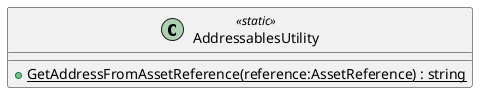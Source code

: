 @startuml
class AddressablesUtility <<static>> {
    + {static} GetAddressFromAssetReference(reference:AssetReference) : string
}
@enduml
